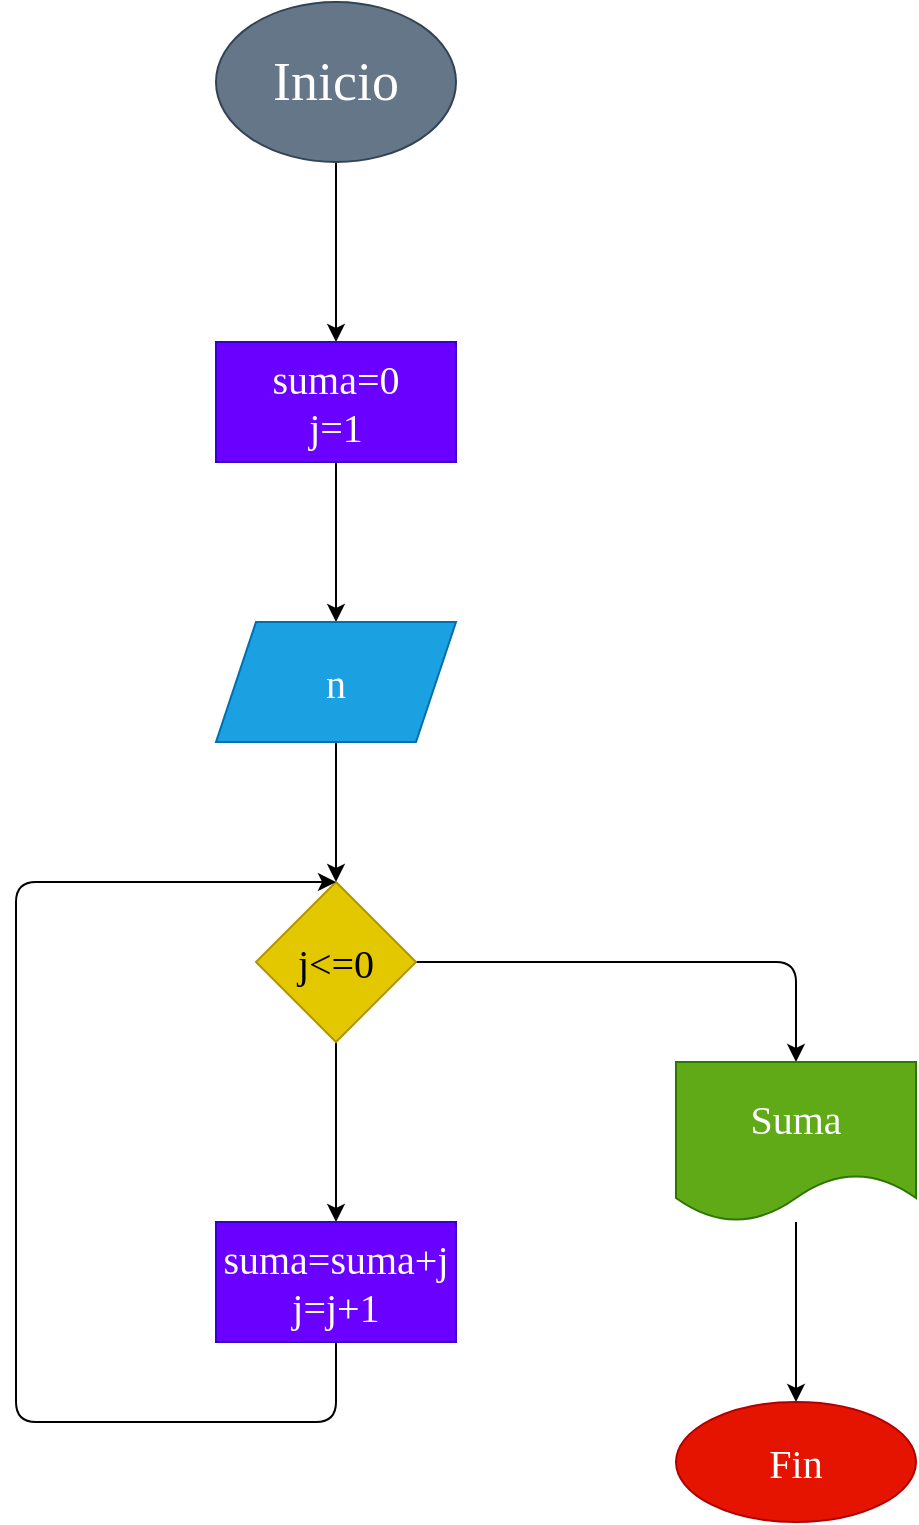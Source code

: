 <mxfile>
    <diagram id="DL5JYhPqmEJr8bzeCc19" name="Page-1">
        <mxGraphModel dx="619" dy="411" grid="1" gridSize="10" guides="1" tooltips="1" connect="1" arrows="1" fold="1" page="1" pageScale="1" pageWidth="827" pageHeight="1169" math="0" shadow="0">
            <root>
                <mxCell id="0"/>
                <mxCell id="1" parent="0"/>
                <mxCell id="4" value="" style="edgeStyle=none;html=1;fontFamily=Comic Sans MS;fontSize=27;" edge="1" parent="1" source="2" target="3">
                    <mxGeometry relative="1" as="geometry"/>
                </mxCell>
                <mxCell id="2" value="Inicio" style="ellipse;whiteSpace=wrap;html=1;fillColor=#647687;fontColor=#ffffff;strokeColor=#314354;fontFamily=Comic Sans MS;fontSize=27;" vertex="1" parent="1">
                    <mxGeometry x="260" y="130" width="120" height="80" as="geometry"/>
                </mxCell>
                <mxCell id="8" value="" style="edgeStyle=none;html=1;fontFamily=Comic Sans MS;fontSize=20;" edge="1" parent="1" source="3" target="7">
                    <mxGeometry relative="1" as="geometry"/>
                </mxCell>
                <mxCell id="3" value="suma=0&lt;br style=&quot;font-size: 20px;&quot;&gt;j=1" style="whiteSpace=wrap;html=1;fontSize=20;fontFamily=Comic Sans MS;fillColor=#6a00ff;strokeColor=#3700CC;fontColor=#ffffff;" vertex="1" parent="1">
                    <mxGeometry x="260" y="300" width="120" height="60" as="geometry"/>
                </mxCell>
                <mxCell id="10" value="" style="edgeStyle=none;html=1;fontFamily=Comic Sans MS;fontSize=20;" edge="1" parent="1" source="7" target="9">
                    <mxGeometry relative="1" as="geometry"/>
                </mxCell>
                <mxCell id="7" value="n" style="shape=parallelogram;perimeter=parallelogramPerimeter;whiteSpace=wrap;html=1;fixedSize=1;fontSize=20;fontFamily=Comic Sans MS;fillColor=#1ba1e2;strokeColor=#006EAF;fontColor=#ffffff;" vertex="1" parent="1">
                    <mxGeometry x="260" y="440" width="120" height="60" as="geometry"/>
                </mxCell>
                <mxCell id="12" value="" style="edgeStyle=none;html=1;fontFamily=Comic Sans MS;fontSize=20;" edge="1" parent="1" source="9" target="11">
                    <mxGeometry relative="1" as="geometry"/>
                </mxCell>
                <mxCell id="15" value="" style="edgeStyle=none;html=1;fontFamily=Comic Sans MS;fontSize=20;" edge="1" parent="1" source="9" target="14">
                    <mxGeometry relative="1" as="geometry">
                        <Array as="points">
                            <mxPoint x="550" y="610"/>
                        </Array>
                    </mxGeometry>
                </mxCell>
                <mxCell id="9" value="j&amp;lt;=0" style="rhombus;whiteSpace=wrap;html=1;fontSize=20;fontFamily=Comic Sans MS;fillColor=#e3c800;strokeColor=#B09500;fontColor=#000000;" vertex="1" parent="1">
                    <mxGeometry x="280" y="570" width="80" height="80" as="geometry"/>
                </mxCell>
                <mxCell id="13" style="edgeStyle=none;html=1;entryX=0.5;entryY=0;entryDx=0;entryDy=0;fontFamily=Comic Sans MS;fontSize=20;" edge="1" parent="1" source="11" target="9">
                    <mxGeometry relative="1" as="geometry">
                        <Array as="points">
                            <mxPoint x="320" y="840"/>
                            <mxPoint x="160" y="840"/>
                            <mxPoint x="160" y="570"/>
                        </Array>
                    </mxGeometry>
                </mxCell>
                <mxCell id="11" value="suma=suma+j&lt;br&gt;j=j+1" style="whiteSpace=wrap;html=1;fontSize=20;fontFamily=Comic Sans MS;fillColor=#6a00ff;strokeColor=#3700CC;fontColor=#ffffff;" vertex="1" parent="1">
                    <mxGeometry x="260" y="740" width="120" height="60" as="geometry"/>
                </mxCell>
                <mxCell id="17" value="" style="edgeStyle=none;html=1;fontFamily=Comic Sans MS;fontSize=20;" edge="1" parent="1" source="14" target="16">
                    <mxGeometry relative="1" as="geometry"/>
                </mxCell>
                <mxCell id="14" value="Suma" style="shape=document;whiteSpace=wrap;html=1;boundedLbl=1;fontSize=20;fontFamily=Comic Sans MS;fillColor=#60a917;strokeColor=#2D7600;fontColor=#ffffff;" vertex="1" parent="1">
                    <mxGeometry x="490" y="660" width="120" height="80" as="geometry"/>
                </mxCell>
                <mxCell id="16" value="Fin" style="ellipse;whiteSpace=wrap;html=1;fontSize=20;fontFamily=Comic Sans MS;fillColor=#e51400;strokeColor=#B20000;fontColor=#ffffff;" vertex="1" parent="1">
                    <mxGeometry x="490" y="830" width="120" height="60" as="geometry"/>
                </mxCell>
            </root>
        </mxGraphModel>
    </diagram>
</mxfile>